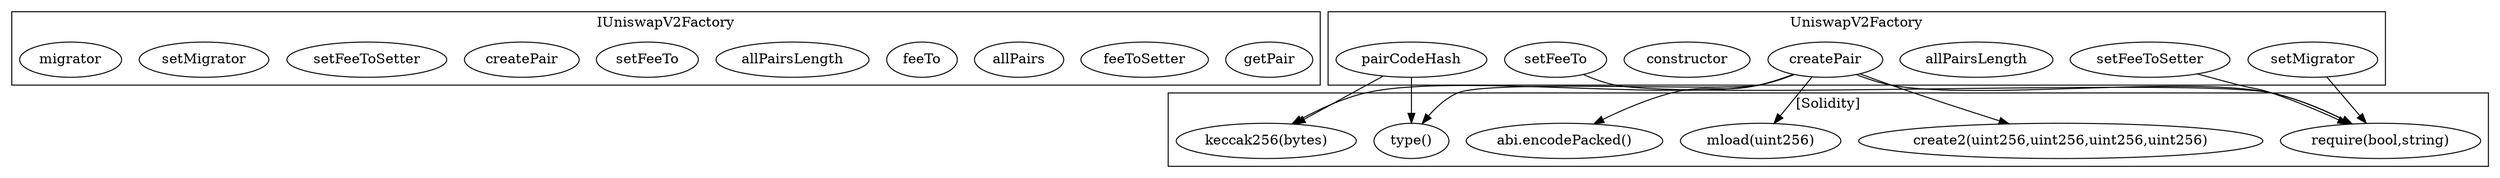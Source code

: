 strict digraph {
subgraph cluster_72_IUniswapV2Factory {
label = "IUniswapV2Factory"
"72_getPair" [label="getPair"]
"72_feeToSetter" [label="feeToSetter"]
"72_allPairs" [label="allPairs"]
"72_feeTo" [label="feeTo"]
"72_allPairsLength" [label="allPairsLength"]
"72_setFeeTo" [label="setFeeTo"]
"72_createPair" [label="createPair"]
"72_setFeeToSetter" [label="setFeeToSetter"]
"72_setMigrator" [label="setMigrator"]
"72_migrator" [label="migrator"]
}subgraph cluster_2099_UniswapV2Factory {
label = "UniswapV2Factory"
"2099_setMigrator" [label="setMigrator"]
"2099_setFeeToSetter" [label="setFeeToSetter"]
"2099_allPairsLength" [label="allPairsLength"]
"2099_createPair" [label="createPair"]
"2099_constructor" [label="constructor"]
"2099_setFeeTo" [label="setFeeTo"]
"2099_pairCodeHash" [label="pairCodeHash"]
}subgraph cluster_solidity {
label = "[Solidity]"
"type()" 
"keccak256(bytes)" 
"require(bool,string)" 
"create2(uint256,uint256,uint256,uint256)" 
"mload(uint256)" 
"abi.encodePacked()" 
"2099_createPair" -> "create2(uint256,uint256,uint256,uint256)"
"2099_pairCodeHash" -> "type()"
"2099_setFeeTo" -> "require(bool,string)"
"2099_createPair" -> "keccak256(bytes)"
"2099_pairCodeHash" -> "keccak256(bytes)"
"2099_createPair" -> "abi.encodePacked()"
"2099_createPair" -> "type()"
"2099_createPair" -> "require(bool,string)"
"2099_createPair" -> "mload(uint256)"
"2099_setMigrator" -> "require(bool,string)"
"2099_setFeeToSetter" -> "require(bool,string)"
}
}